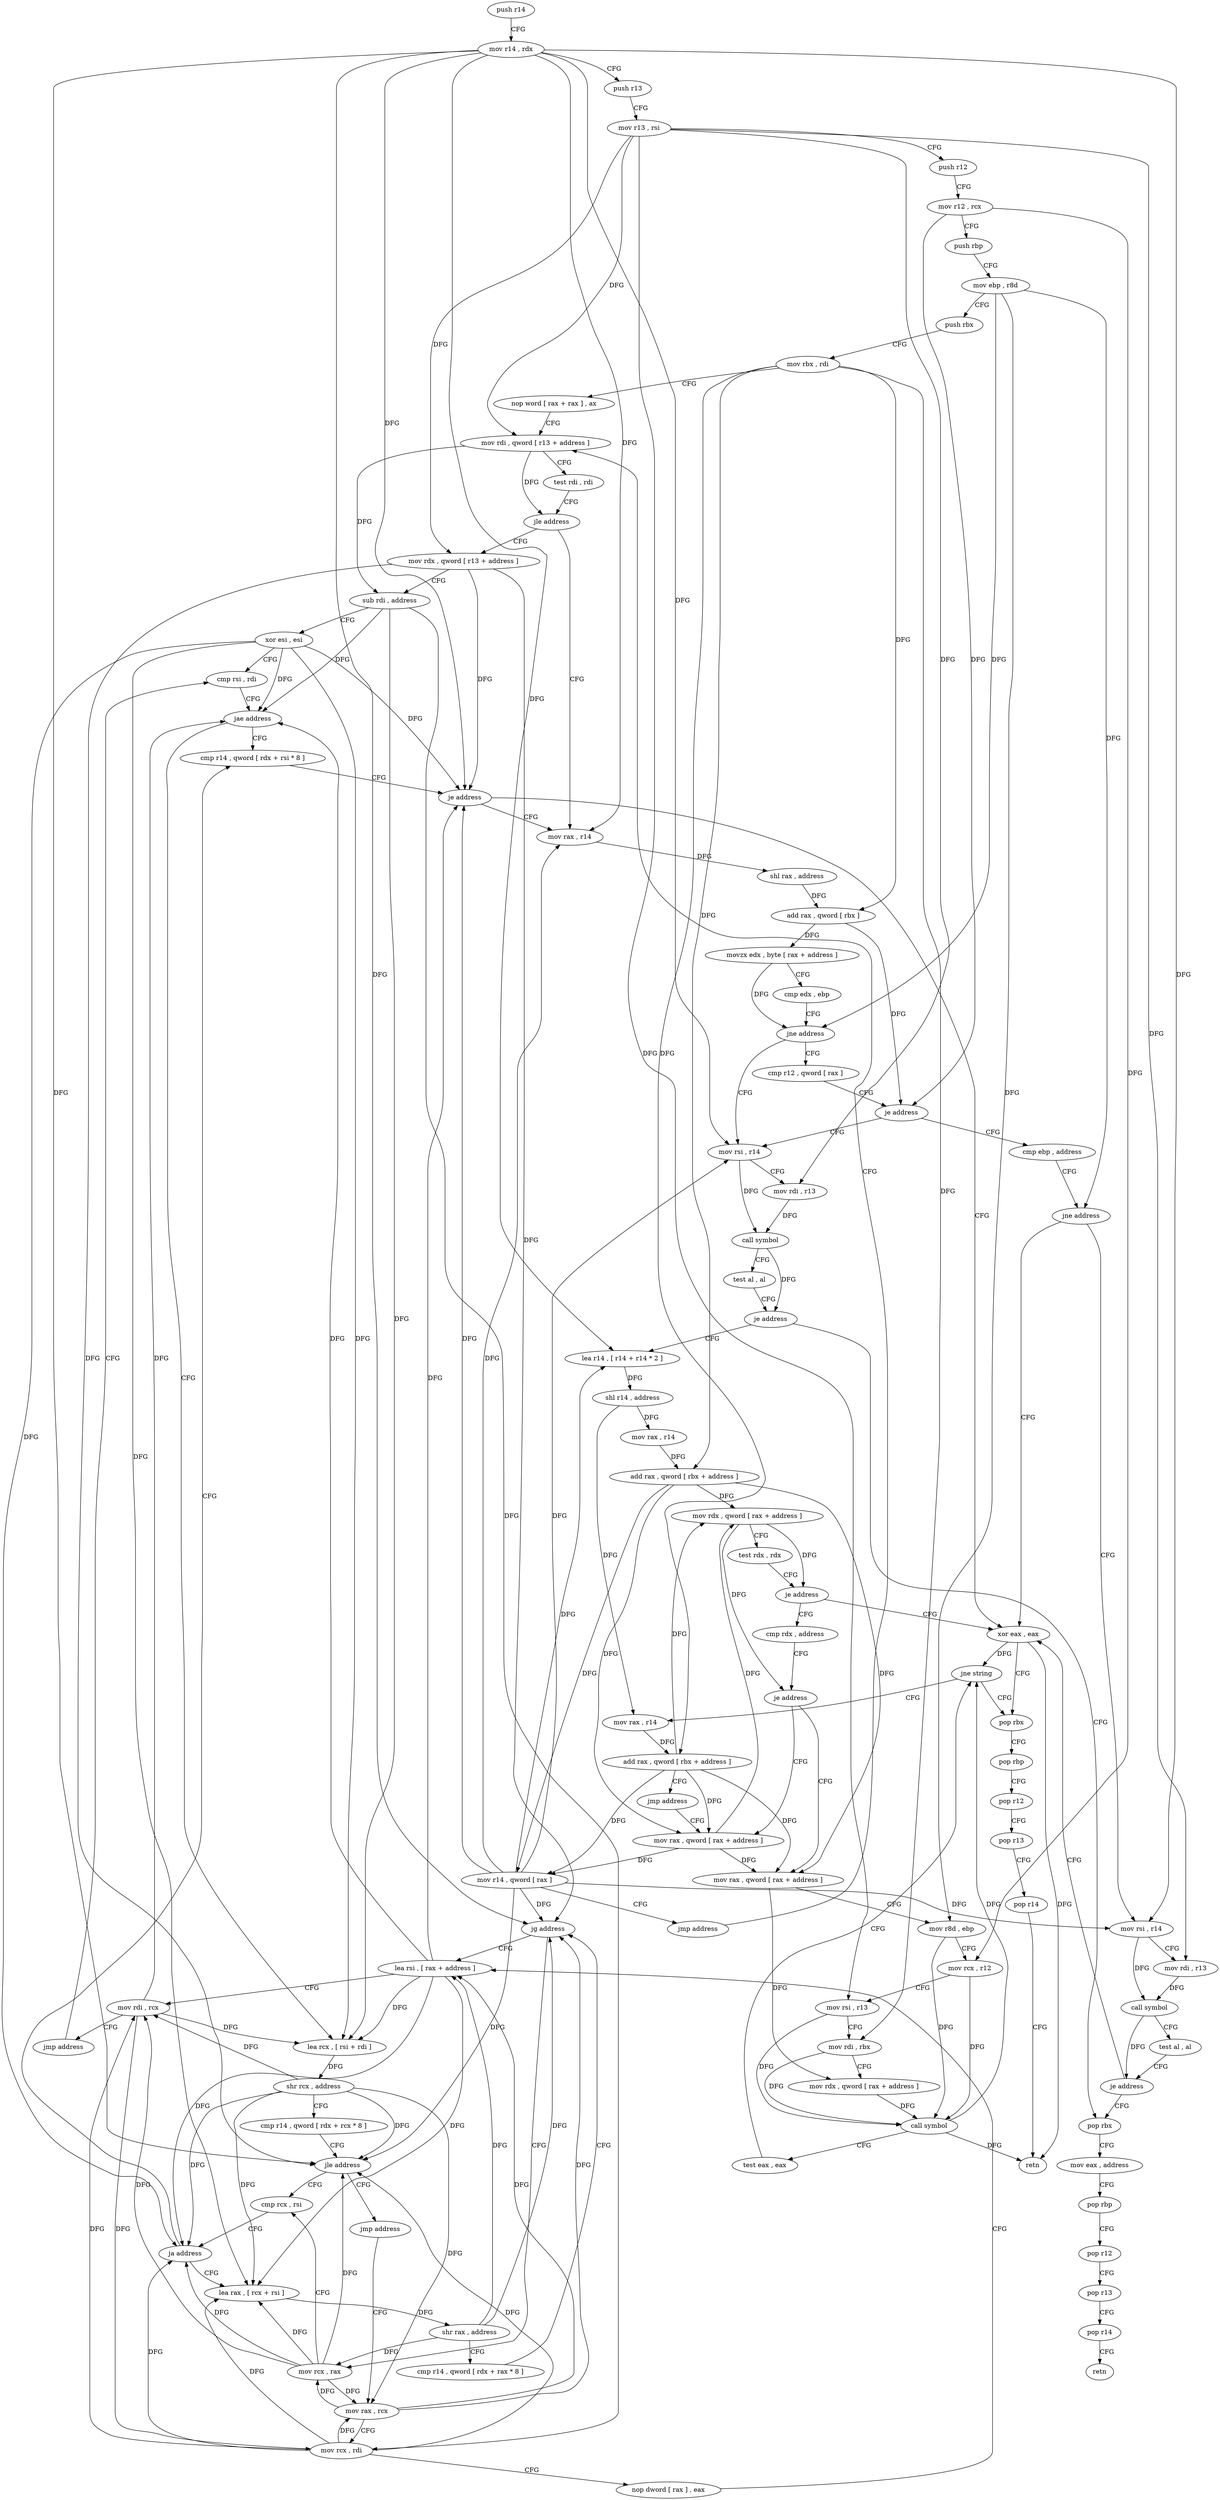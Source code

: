 digraph "func" {
"4378704" [label = "push r14" ]
"4378706" [label = "mov r14 , rdx" ]
"4378709" [label = "push r13" ]
"4378711" [label = "mov r13 , rsi" ]
"4378714" [label = "push r12" ]
"4378716" [label = "mov r12 , rcx" ]
"4378719" [label = "push rbp" ]
"4378720" [label = "mov ebp , r8d" ]
"4378723" [label = "push rbx" ]
"4378724" [label = "mov rbx , rdi" ]
"4378727" [label = "nop word [ rax + rax ] , ax" ]
"4378736" [label = "mov rdi , qword [ r13 + address ]" ]
"4378815" [label = "mov rax , r14" ]
"4378818" [label = "shl rax , address" ]
"4378822" [label = "add rax , qword [ rbx ]" ]
"4378825" [label = "movzx edx , byte [ rax + address ]" ]
"4378829" [label = "cmp edx , ebp" ]
"4378831" [label = "jne address" ]
"4378838" [label = "mov rsi , r14" ]
"4378833" [label = "cmp r12 , qword [ rax ]" ]
"4378745" [label = "mov rdx , qword [ r13 + address ]" ]
"4378749" [label = "sub rdi , address" ]
"4378753" [label = "xor esi , esi" ]
"4378755" [label = "cmp rsi , rdi" ]
"4378841" [label = "mov rdi , r13" ]
"4378844" [label = "call symbol" ]
"4378849" [label = "test al , al" ]
"4378851" [label = "je address" ]
"4378993" [label = "pop rbx" ]
"4378857" [label = "lea r14 , [ r14 + r14 * 2 ]" ]
"4378836" [label = "je address" ]
"4378924" [label = "cmp ebp , address" ]
"4378805" [label = "cmp r14 , qword [ rdx + rsi * 8 ]" ]
"4378809" [label = "je address" ]
"4378944" [label = "xor eax , eax" ]
"4378760" [label = "lea rcx , [ rsi + rdi ]" ]
"4378764" [label = "shr rcx , address" ]
"4378767" [label = "cmp r14 , qword [ rdx + rcx * 8 ]" ]
"4378771" [label = "jle address" ]
"4378800" [label = "cmp rcx , rsi" ]
"4378773" [label = "jmp address" ]
"4378994" [label = "mov eax , address" ]
"4378999" [label = "pop rbp" ]
"4379000" [label = "pop r12" ]
"4379002" [label = "pop r13" ]
"4379004" [label = "pop r14" ]
"4379006" [label = "retn" ]
"4378861" [label = "shl r14 , address" ]
"4378865" [label = "mov rax , r14" ]
"4378868" [label = "add rax , qword [ rbx + address ]" ]
"4378872" [label = "mov rdx , qword [ rax + address ]" ]
"4378876" [label = "test rdx , rdx" ]
"4378879" [label = "je address" ]
"4378881" [label = "cmp rdx , address" ]
"4378927" [label = "jne address" ]
"4378929" [label = "mov rsi , r14" ]
"4378946" [label = "pop rbx" ]
"4378803" [label = "ja address" ]
"4378784" [label = "lea rax , [ rcx + rsi ]" ]
"4378899" [label = "mov rax , rcx" ]
"4378885" [label = "je address" ]
"4378955" [label = "mov rax , qword [ rax + address ]" ]
"4378887" [label = "mov rax , qword [ rax + address ]" ]
"4378932" [label = "mov rdi , r13" ]
"4378935" [label = "call symbol" ]
"4378940" [label = "test al , al" ]
"4378942" [label = "je address" ]
"4378788" [label = "shr rax , address" ]
"4378791" [label = "cmp r14 , qword [ rdx + rax * 8 ]" ]
"4378795" [label = "jg address" ]
"4378912" [label = "lea rsi , [ rax + address ]" ]
"4378797" [label = "mov rcx , rax" ]
"4378902" [label = "mov rcx , rdi" ]
"4378905" [label = "nop dword [ rax ] , eax" ]
"4378959" [label = "mov r8d , ebp" ]
"4378962" [label = "mov rcx , r12" ]
"4378965" [label = "mov rsi , r13" ]
"4378968" [label = "mov rdi , rbx" ]
"4378971" [label = "mov rdx , qword [ rax + address ]" ]
"4378975" [label = "call symbol" ]
"4378980" [label = "test eax , eax" ]
"4378982" [label = "jne string" ]
"4378984" [label = "mov rax , r14" ]
"4378891" [label = "mov r14 , qword [ rax ]" ]
"4378894" [label = "jmp address" ]
"4378916" [label = "mov rdi , rcx" ]
"4378919" [label = "jmp address" ]
"4378758" [label = "jae address" ]
"4378947" [label = "pop rbp" ]
"4378948" [label = "pop r12" ]
"4378950" [label = "pop r13" ]
"4378952" [label = "pop r14" ]
"4378954" [label = "retn" ]
"4378987" [label = "add rax , qword [ rbx + address ]" ]
"4378991" [label = "jmp address" ]
"4378740" [label = "test rdi , rdi" ]
"4378743" [label = "jle address" ]
"4378704" -> "4378706" [ label = "CFG" ]
"4378706" -> "4378709" [ label = "CFG" ]
"4378706" -> "4378815" [ label = "DFG" ]
"4378706" -> "4378838" [ label = "DFG" ]
"4378706" -> "4378857" [ label = "DFG" ]
"4378706" -> "4378809" [ label = "DFG" ]
"4378706" -> "4378771" [ label = "DFG" ]
"4378706" -> "4378929" [ label = "DFG" ]
"4378706" -> "4378795" [ label = "DFG" ]
"4378709" -> "4378711" [ label = "CFG" ]
"4378711" -> "4378714" [ label = "CFG" ]
"4378711" -> "4378736" [ label = "DFG" ]
"4378711" -> "4378745" [ label = "DFG" ]
"4378711" -> "4378841" [ label = "DFG" ]
"4378711" -> "4378932" [ label = "DFG" ]
"4378711" -> "4378965" [ label = "DFG" ]
"4378714" -> "4378716" [ label = "CFG" ]
"4378716" -> "4378719" [ label = "CFG" ]
"4378716" -> "4378836" [ label = "DFG" ]
"4378716" -> "4378962" [ label = "DFG" ]
"4378719" -> "4378720" [ label = "CFG" ]
"4378720" -> "4378723" [ label = "CFG" ]
"4378720" -> "4378831" [ label = "DFG" ]
"4378720" -> "4378927" [ label = "DFG" ]
"4378720" -> "4378959" [ label = "DFG" ]
"4378723" -> "4378724" [ label = "CFG" ]
"4378724" -> "4378727" [ label = "CFG" ]
"4378724" -> "4378822" [ label = "DFG" ]
"4378724" -> "4378868" [ label = "DFG" ]
"4378724" -> "4378968" [ label = "DFG" ]
"4378724" -> "4378987" [ label = "DFG" ]
"4378727" -> "4378736" [ label = "CFG" ]
"4378736" -> "4378740" [ label = "CFG" ]
"4378736" -> "4378743" [ label = "DFG" ]
"4378736" -> "4378749" [ label = "DFG" ]
"4378815" -> "4378818" [ label = "DFG" ]
"4378818" -> "4378822" [ label = "DFG" ]
"4378822" -> "4378825" [ label = "DFG" ]
"4378822" -> "4378836" [ label = "DFG" ]
"4378825" -> "4378829" [ label = "CFG" ]
"4378825" -> "4378831" [ label = "DFG" ]
"4378829" -> "4378831" [ label = "CFG" ]
"4378831" -> "4378838" [ label = "CFG" ]
"4378831" -> "4378833" [ label = "CFG" ]
"4378838" -> "4378841" [ label = "CFG" ]
"4378838" -> "4378844" [ label = "DFG" ]
"4378833" -> "4378836" [ label = "CFG" ]
"4378745" -> "4378749" [ label = "CFG" ]
"4378745" -> "4378809" [ label = "DFG" ]
"4378745" -> "4378771" [ label = "DFG" ]
"4378745" -> "4378795" [ label = "DFG" ]
"4378749" -> "4378753" [ label = "CFG" ]
"4378749" -> "4378758" [ label = "DFG" ]
"4378749" -> "4378760" [ label = "DFG" ]
"4378749" -> "4378902" [ label = "DFG" ]
"4378753" -> "4378755" [ label = "CFG" ]
"4378753" -> "4378758" [ label = "DFG" ]
"4378753" -> "4378809" [ label = "DFG" ]
"4378753" -> "4378760" [ label = "DFG" ]
"4378753" -> "4378803" [ label = "DFG" ]
"4378753" -> "4378784" [ label = "DFG" ]
"4378755" -> "4378758" [ label = "CFG" ]
"4378841" -> "4378844" [ label = "DFG" ]
"4378844" -> "4378849" [ label = "CFG" ]
"4378844" -> "4378851" [ label = "DFG" ]
"4378849" -> "4378851" [ label = "CFG" ]
"4378851" -> "4378993" [ label = "CFG" ]
"4378851" -> "4378857" [ label = "CFG" ]
"4378993" -> "4378994" [ label = "CFG" ]
"4378857" -> "4378861" [ label = "DFG" ]
"4378836" -> "4378924" [ label = "CFG" ]
"4378836" -> "4378838" [ label = "CFG" ]
"4378924" -> "4378927" [ label = "CFG" ]
"4378805" -> "4378809" [ label = "CFG" ]
"4378809" -> "4378944" [ label = "CFG" ]
"4378809" -> "4378815" [ label = "CFG" ]
"4378944" -> "4378946" [ label = "CFG" ]
"4378944" -> "4378954" [ label = "DFG" ]
"4378944" -> "4378982" [ label = "DFG" ]
"4378760" -> "4378764" [ label = "DFG" ]
"4378764" -> "4378767" [ label = "CFG" ]
"4378764" -> "4378771" [ label = "DFG" ]
"4378764" -> "4378803" [ label = "DFG" ]
"4378764" -> "4378784" [ label = "DFG" ]
"4378764" -> "4378899" [ label = "DFG" ]
"4378764" -> "4378916" [ label = "DFG" ]
"4378767" -> "4378771" [ label = "CFG" ]
"4378771" -> "4378800" [ label = "CFG" ]
"4378771" -> "4378773" [ label = "CFG" ]
"4378800" -> "4378803" [ label = "CFG" ]
"4378773" -> "4378899" [ label = "CFG" ]
"4378994" -> "4378999" [ label = "CFG" ]
"4378999" -> "4379000" [ label = "CFG" ]
"4379000" -> "4379002" [ label = "CFG" ]
"4379002" -> "4379004" [ label = "CFG" ]
"4379004" -> "4379006" [ label = "CFG" ]
"4378861" -> "4378865" [ label = "DFG" ]
"4378861" -> "4378984" [ label = "DFG" ]
"4378865" -> "4378868" [ label = "DFG" ]
"4378868" -> "4378872" [ label = "DFG" ]
"4378868" -> "4378955" [ label = "DFG" ]
"4378868" -> "4378887" [ label = "DFG" ]
"4378868" -> "4378891" [ label = "DFG" ]
"4378872" -> "4378876" [ label = "CFG" ]
"4378872" -> "4378879" [ label = "DFG" ]
"4378872" -> "4378885" [ label = "DFG" ]
"4378876" -> "4378879" [ label = "CFG" ]
"4378879" -> "4378944" [ label = "CFG" ]
"4378879" -> "4378881" [ label = "CFG" ]
"4378881" -> "4378885" [ label = "CFG" ]
"4378927" -> "4378944" [ label = "CFG" ]
"4378927" -> "4378929" [ label = "CFG" ]
"4378929" -> "4378932" [ label = "CFG" ]
"4378929" -> "4378935" [ label = "DFG" ]
"4378946" -> "4378947" [ label = "CFG" ]
"4378803" -> "4378784" [ label = "CFG" ]
"4378803" -> "4378805" [ label = "CFG" ]
"4378784" -> "4378788" [ label = "DFG" ]
"4378899" -> "4378902" [ label = "CFG" ]
"4378899" -> "4378795" [ label = "DFG" ]
"4378899" -> "4378912" [ label = "DFG" ]
"4378899" -> "4378797" [ label = "DFG" ]
"4378885" -> "4378955" [ label = "CFG" ]
"4378885" -> "4378887" [ label = "CFG" ]
"4378955" -> "4378959" [ label = "CFG" ]
"4378955" -> "4378971" [ label = "DFG" ]
"4378887" -> "4378891" [ label = "DFG" ]
"4378887" -> "4378872" [ label = "DFG" ]
"4378887" -> "4378955" [ label = "DFG" ]
"4378932" -> "4378935" [ label = "DFG" ]
"4378935" -> "4378940" [ label = "CFG" ]
"4378935" -> "4378942" [ label = "DFG" ]
"4378940" -> "4378942" [ label = "CFG" ]
"4378942" -> "4378993" [ label = "CFG" ]
"4378942" -> "4378944" [ label = "CFG" ]
"4378788" -> "4378791" [ label = "CFG" ]
"4378788" -> "4378795" [ label = "DFG" ]
"4378788" -> "4378912" [ label = "DFG" ]
"4378788" -> "4378797" [ label = "DFG" ]
"4378791" -> "4378795" [ label = "CFG" ]
"4378795" -> "4378912" [ label = "CFG" ]
"4378795" -> "4378797" [ label = "CFG" ]
"4378912" -> "4378916" [ label = "CFG" ]
"4378912" -> "4378809" [ label = "DFG" ]
"4378912" -> "4378803" [ label = "DFG" ]
"4378912" -> "4378784" [ label = "DFG" ]
"4378912" -> "4378758" [ label = "DFG" ]
"4378912" -> "4378760" [ label = "DFG" ]
"4378797" -> "4378800" [ label = "CFG" ]
"4378797" -> "4378771" [ label = "DFG" ]
"4378797" -> "4378899" [ label = "DFG" ]
"4378797" -> "4378916" [ label = "DFG" ]
"4378797" -> "4378803" [ label = "DFG" ]
"4378797" -> "4378784" [ label = "DFG" ]
"4378902" -> "4378905" [ label = "CFG" ]
"4378902" -> "4378771" [ label = "DFG" ]
"4378902" -> "4378899" [ label = "DFG" ]
"4378902" -> "4378803" [ label = "DFG" ]
"4378902" -> "4378784" [ label = "DFG" ]
"4378902" -> "4378916" [ label = "DFG" ]
"4378905" -> "4378912" [ label = "CFG" ]
"4378959" -> "4378962" [ label = "CFG" ]
"4378959" -> "4378975" [ label = "DFG" ]
"4378962" -> "4378965" [ label = "CFG" ]
"4378962" -> "4378975" [ label = "DFG" ]
"4378965" -> "4378968" [ label = "CFG" ]
"4378965" -> "4378975" [ label = "DFG" ]
"4378968" -> "4378971" [ label = "CFG" ]
"4378968" -> "4378975" [ label = "DFG" ]
"4378971" -> "4378975" [ label = "DFG" ]
"4378975" -> "4378980" [ label = "CFG" ]
"4378975" -> "4378954" [ label = "DFG" ]
"4378975" -> "4378982" [ label = "DFG" ]
"4378980" -> "4378982" [ label = "CFG" ]
"4378982" -> "4378946" [ label = "CFG" ]
"4378982" -> "4378984" [ label = "CFG" ]
"4378984" -> "4378987" [ label = "DFG" ]
"4378891" -> "4378894" [ label = "CFG" ]
"4378891" -> "4378815" [ label = "DFG" ]
"4378891" -> "4378838" [ label = "DFG" ]
"4378891" -> "4378857" [ label = "DFG" ]
"4378891" -> "4378929" [ label = "DFG" ]
"4378891" -> "4378809" [ label = "DFG" ]
"4378891" -> "4378771" [ label = "DFG" ]
"4378891" -> "4378795" [ label = "DFG" ]
"4378894" -> "4378736" [ label = "CFG" ]
"4378916" -> "4378919" [ label = "CFG" ]
"4378916" -> "4378758" [ label = "DFG" ]
"4378916" -> "4378760" [ label = "DFG" ]
"4378916" -> "4378902" [ label = "DFG" ]
"4378919" -> "4378755" [ label = "CFG" ]
"4378758" -> "4378805" [ label = "CFG" ]
"4378758" -> "4378760" [ label = "CFG" ]
"4378947" -> "4378948" [ label = "CFG" ]
"4378948" -> "4378950" [ label = "CFG" ]
"4378950" -> "4378952" [ label = "CFG" ]
"4378952" -> "4378954" [ label = "CFG" ]
"4378987" -> "4378991" [ label = "CFG" ]
"4378987" -> "4378872" [ label = "DFG" ]
"4378987" -> "4378955" [ label = "DFG" ]
"4378987" -> "4378887" [ label = "DFG" ]
"4378987" -> "4378891" [ label = "DFG" ]
"4378991" -> "4378887" [ label = "CFG" ]
"4378740" -> "4378743" [ label = "CFG" ]
"4378743" -> "4378815" [ label = "CFG" ]
"4378743" -> "4378745" [ label = "CFG" ]
}
